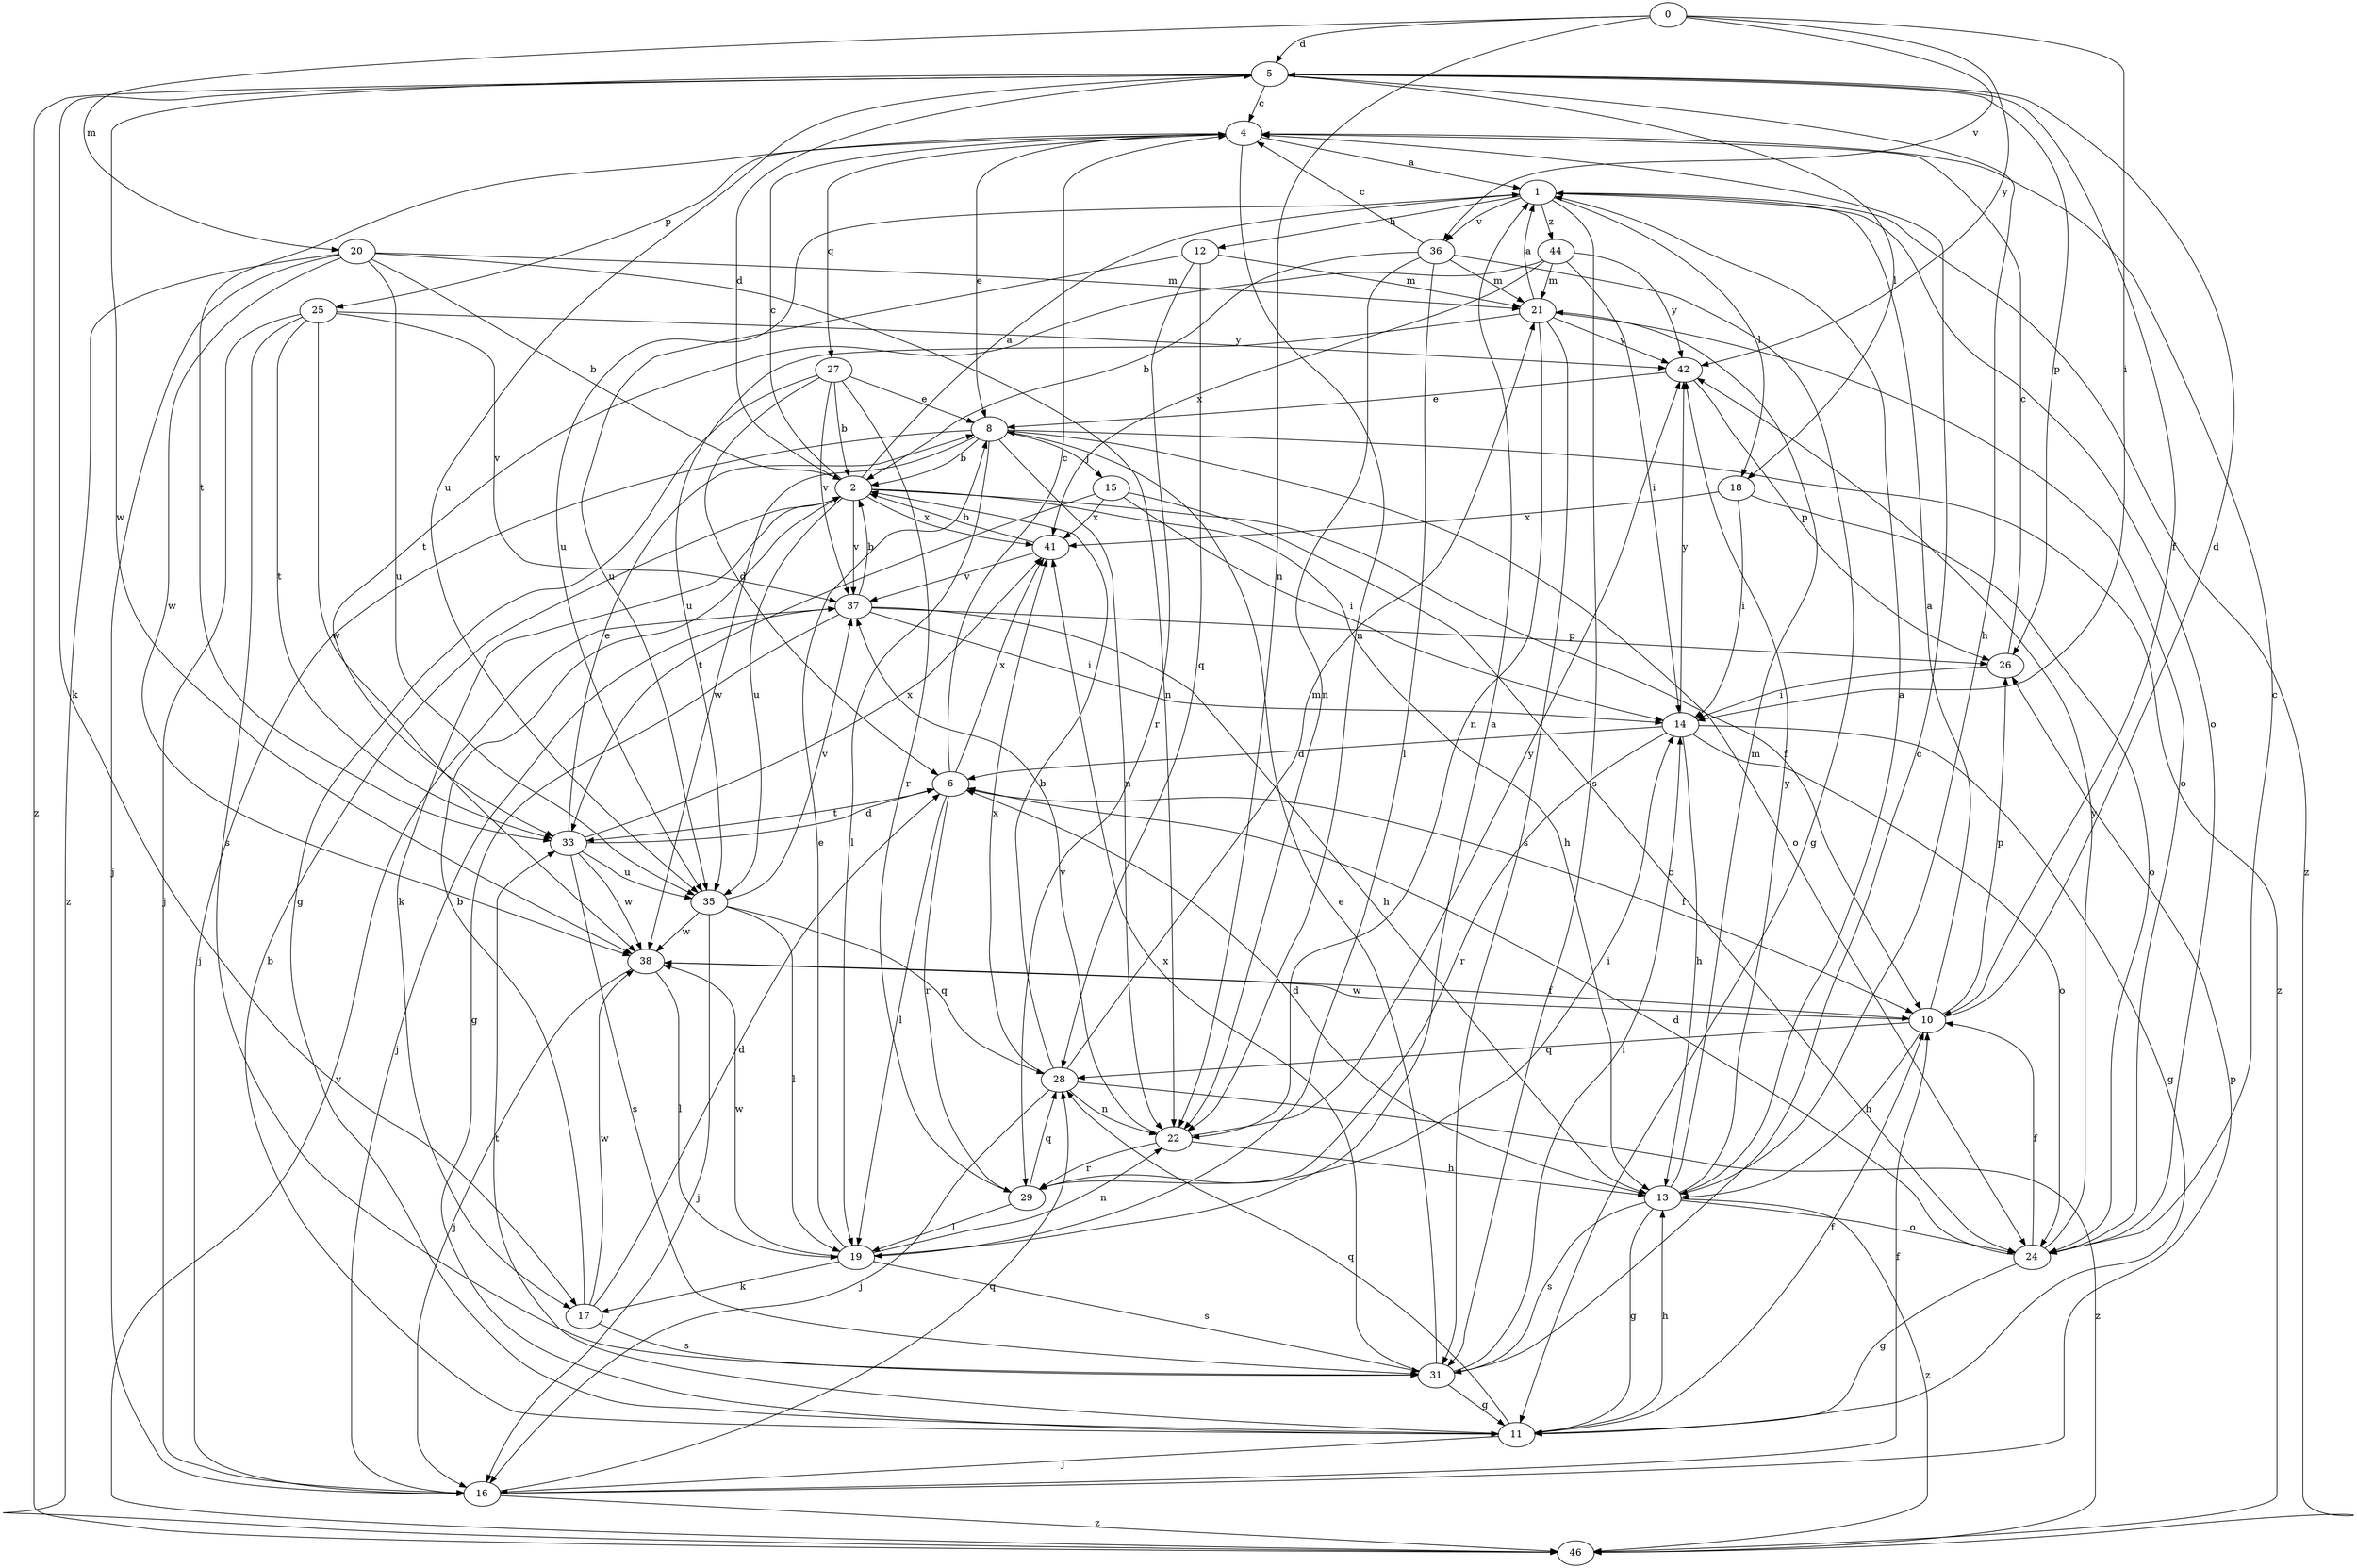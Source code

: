 strict digraph  {
0;
1;
2;
4;
5;
6;
8;
10;
11;
12;
13;
14;
15;
16;
17;
18;
19;
20;
21;
22;
24;
25;
26;
27;
28;
29;
31;
33;
35;
36;
37;
38;
41;
42;
44;
46;
0 -> 5  [label=d];
0 -> 14  [label=i];
0 -> 20  [label=m];
0 -> 22  [label=n];
0 -> 36  [label=v];
0 -> 42  [label=y];
1 -> 12  [label=h];
1 -> 18  [label=l];
1 -> 24  [label=o];
1 -> 31  [label=s];
1 -> 35  [label=u];
1 -> 36  [label=v];
1 -> 44  [label=z];
1 -> 46  [label=z];
2 -> 1  [label=a];
2 -> 4  [label=c];
2 -> 5  [label=d];
2 -> 10  [label=f];
2 -> 13  [label=h];
2 -> 17  [label=k];
2 -> 35  [label=u];
2 -> 37  [label=v];
2 -> 41  [label=x];
4 -> 1  [label=a];
4 -> 8  [label=e];
4 -> 22  [label=n];
4 -> 25  [label=p];
4 -> 27  [label=q];
4 -> 33  [label=t];
5 -> 4  [label=c];
5 -> 10  [label=f];
5 -> 13  [label=h];
5 -> 17  [label=k];
5 -> 18  [label=l];
5 -> 26  [label=p];
5 -> 35  [label=u];
5 -> 38  [label=w];
5 -> 46  [label=z];
6 -> 4  [label=c];
6 -> 10  [label=f];
6 -> 19  [label=l];
6 -> 29  [label=r];
6 -> 33  [label=t];
6 -> 41  [label=x];
8 -> 2  [label=b];
8 -> 15  [label=j];
8 -> 16  [label=j];
8 -> 19  [label=l];
8 -> 22  [label=n];
8 -> 24  [label=o];
8 -> 38  [label=w];
8 -> 46  [label=z];
10 -> 1  [label=a];
10 -> 5  [label=d];
10 -> 13  [label=h];
10 -> 26  [label=p];
10 -> 28  [label=q];
10 -> 38  [label=w];
11 -> 2  [label=b];
11 -> 10  [label=f];
11 -> 13  [label=h];
11 -> 16  [label=j];
11 -> 28  [label=q];
11 -> 33  [label=t];
12 -> 21  [label=m];
12 -> 28  [label=q];
12 -> 29  [label=r];
12 -> 35  [label=u];
13 -> 1  [label=a];
13 -> 6  [label=d];
13 -> 11  [label=g];
13 -> 21  [label=m];
13 -> 24  [label=o];
13 -> 31  [label=s];
13 -> 42  [label=y];
13 -> 46  [label=z];
14 -> 6  [label=d];
14 -> 11  [label=g];
14 -> 13  [label=h];
14 -> 24  [label=o];
14 -> 29  [label=r];
14 -> 42  [label=y];
15 -> 14  [label=i];
15 -> 24  [label=o];
15 -> 33  [label=t];
15 -> 41  [label=x];
16 -> 10  [label=f];
16 -> 26  [label=p];
16 -> 28  [label=q];
16 -> 46  [label=z];
17 -> 2  [label=b];
17 -> 6  [label=d];
17 -> 31  [label=s];
17 -> 38  [label=w];
18 -> 14  [label=i];
18 -> 24  [label=o];
18 -> 41  [label=x];
19 -> 1  [label=a];
19 -> 8  [label=e];
19 -> 17  [label=k];
19 -> 22  [label=n];
19 -> 31  [label=s];
19 -> 38  [label=w];
20 -> 2  [label=b];
20 -> 16  [label=j];
20 -> 21  [label=m];
20 -> 22  [label=n];
20 -> 35  [label=u];
20 -> 38  [label=w];
20 -> 46  [label=z];
21 -> 1  [label=a];
21 -> 22  [label=n];
21 -> 24  [label=o];
21 -> 31  [label=s];
21 -> 35  [label=u];
21 -> 42  [label=y];
22 -> 13  [label=h];
22 -> 29  [label=r];
22 -> 37  [label=v];
22 -> 42  [label=y];
24 -> 4  [label=c];
24 -> 6  [label=d];
24 -> 10  [label=f];
24 -> 11  [label=g];
24 -> 42  [label=y];
25 -> 16  [label=j];
25 -> 31  [label=s];
25 -> 33  [label=t];
25 -> 37  [label=v];
25 -> 38  [label=w];
25 -> 42  [label=y];
26 -> 4  [label=c];
26 -> 14  [label=i];
27 -> 2  [label=b];
27 -> 6  [label=d];
27 -> 8  [label=e];
27 -> 11  [label=g];
27 -> 29  [label=r];
27 -> 37  [label=v];
28 -> 2  [label=b];
28 -> 16  [label=j];
28 -> 21  [label=m];
28 -> 22  [label=n];
28 -> 41  [label=x];
28 -> 46  [label=z];
29 -> 14  [label=i];
29 -> 19  [label=l];
29 -> 28  [label=q];
31 -> 4  [label=c];
31 -> 8  [label=e];
31 -> 11  [label=g];
31 -> 14  [label=i];
31 -> 41  [label=x];
33 -> 6  [label=d];
33 -> 8  [label=e];
33 -> 31  [label=s];
33 -> 35  [label=u];
33 -> 38  [label=w];
33 -> 41  [label=x];
35 -> 16  [label=j];
35 -> 19  [label=l];
35 -> 28  [label=q];
35 -> 37  [label=v];
35 -> 38  [label=w];
36 -> 2  [label=b];
36 -> 4  [label=c];
36 -> 11  [label=g];
36 -> 19  [label=l];
36 -> 21  [label=m];
36 -> 22  [label=n];
37 -> 2  [label=b];
37 -> 11  [label=g];
37 -> 13  [label=h];
37 -> 14  [label=i];
37 -> 16  [label=j];
37 -> 26  [label=p];
38 -> 10  [label=f];
38 -> 16  [label=j];
38 -> 19  [label=l];
41 -> 2  [label=b];
41 -> 37  [label=v];
42 -> 8  [label=e];
42 -> 26  [label=p];
44 -> 14  [label=i];
44 -> 21  [label=m];
44 -> 33  [label=t];
44 -> 41  [label=x];
44 -> 42  [label=y];
46 -> 37  [label=v];
}
